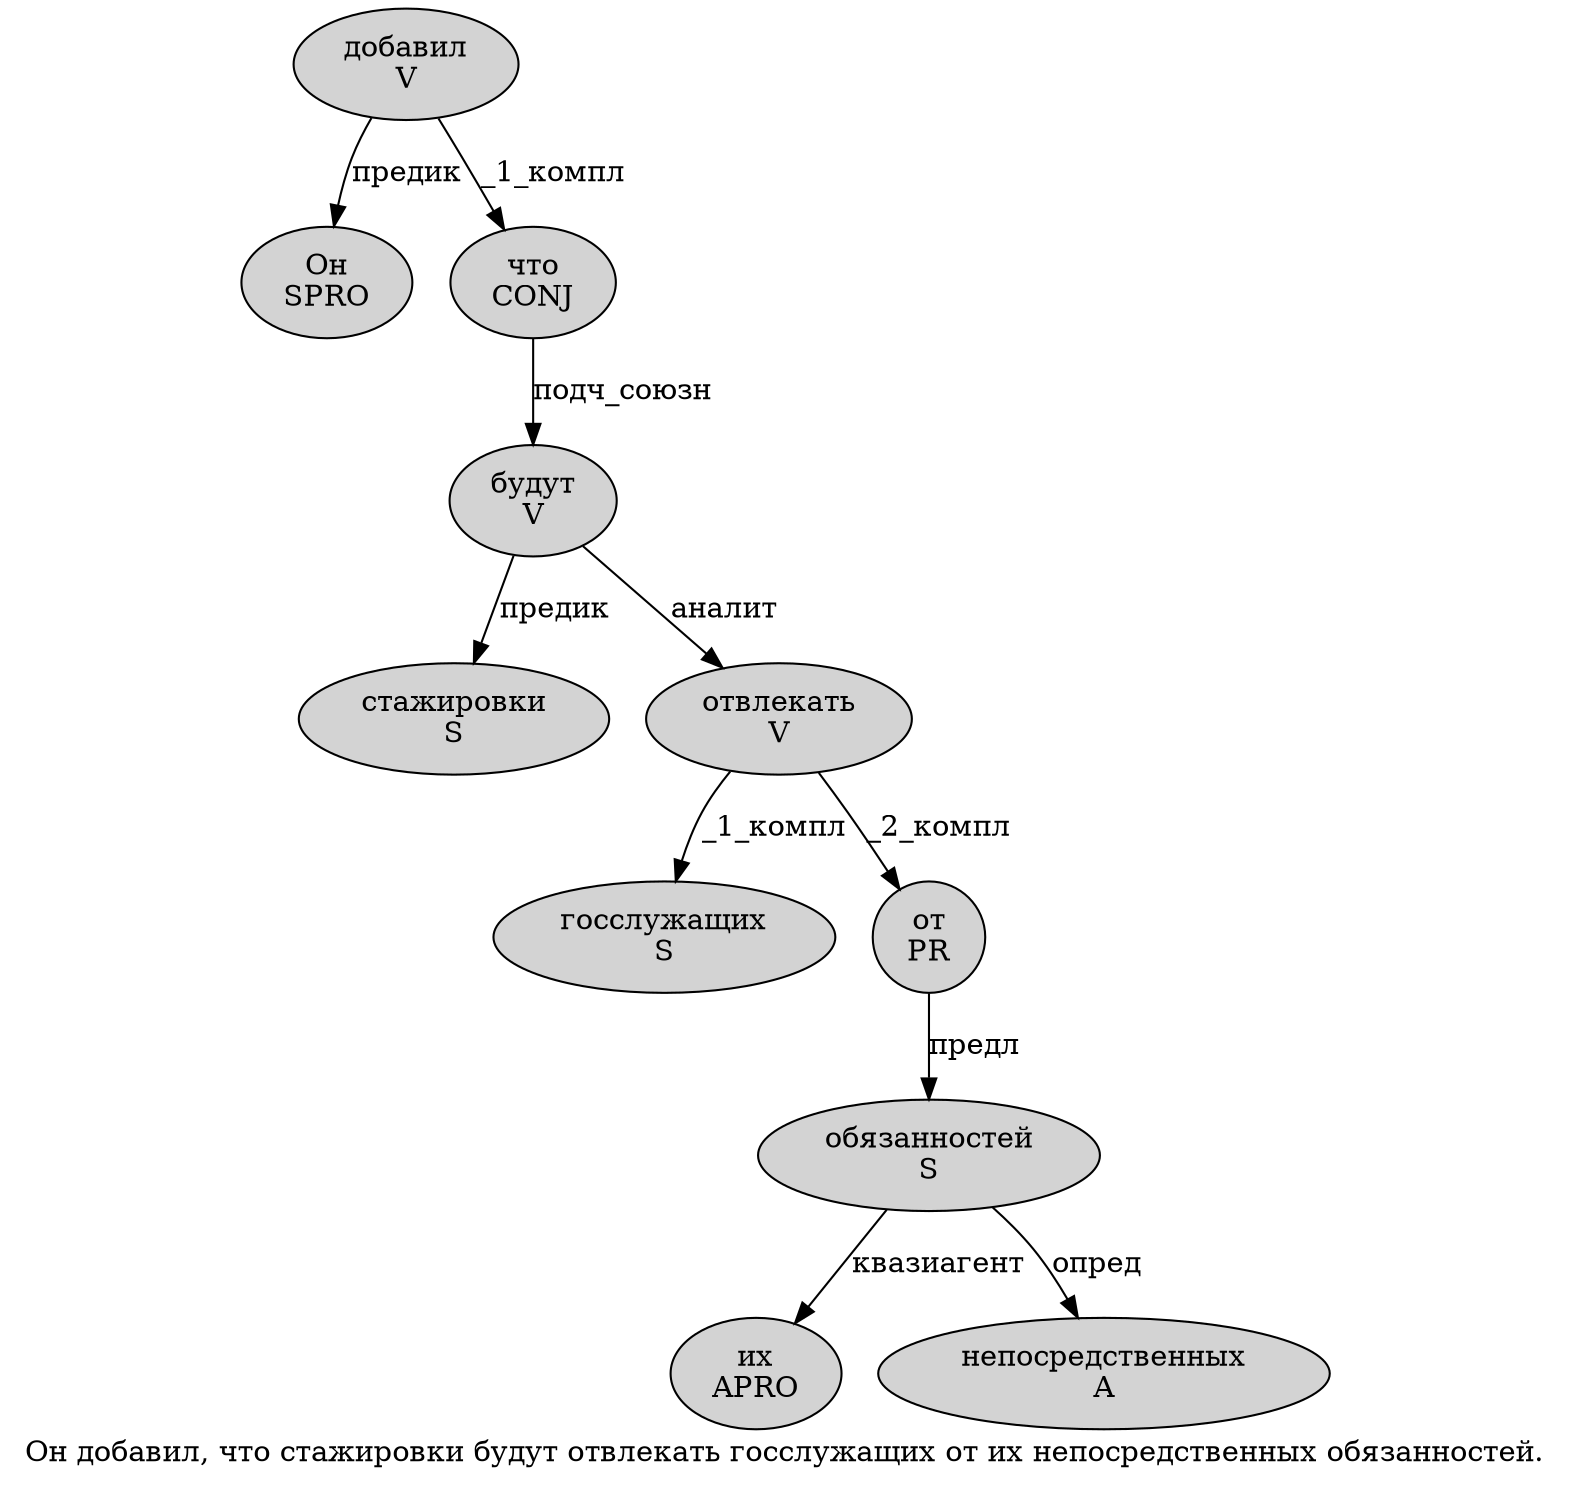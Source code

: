 digraph SENTENCE_457 {
	graph [label="Он добавил, что стажировки будут отвлекать госслужащих от их непосредственных обязанностей."]
	node [style=filled]
		0 [label="Он
SPRO" color="" fillcolor=lightgray penwidth=1 shape=ellipse]
		1 [label="добавил
V" color="" fillcolor=lightgray penwidth=1 shape=ellipse]
		3 [label="что
CONJ" color="" fillcolor=lightgray penwidth=1 shape=ellipse]
		4 [label="стажировки
S" color="" fillcolor=lightgray penwidth=1 shape=ellipse]
		5 [label="будут
V" color="" fillcolor=lightgray penwidth=1 shape=ellipse]
		6 [label="отвлекать
V" color="" fillcolor=lightgray penwidth=1 shape=ellipse]
		7 [label="госслужащих
S" color="" fillcolor=lightgray penwidth=1 shape=ellipse]
		8 [label="от
PR" color="" fillcolor=lightgray penwidth=1 shape=ellipse]
		9 [label="их
APRO" color="" fillcolor=lightgray penwidth=1 shape=ellipse]
		10 [label="непосредственных
A" color="" fillcolor=lightgray penwidth=1 shape=ellipse]
		11 [label="обязанностей
S" color="" fillcolor=lightgray penwidth=1 shape=ellipse]
			5 -> 4 [label="предик"]
			5 -> 6 [label="аналит"]
			3 -> 5 [label="подч_союзн"]
			8 -> 11 [label="предл"]
			11 -> 9 [label="квазиагент"]
			11 -> 10 [label="опред"]
			6 -> 7 [label="_1_компл"]
			6 -> 8 [label="_2_компл"]
			1 -> 0 [label="предик"]
			1 -> 3 [label="_1_компл"]
}